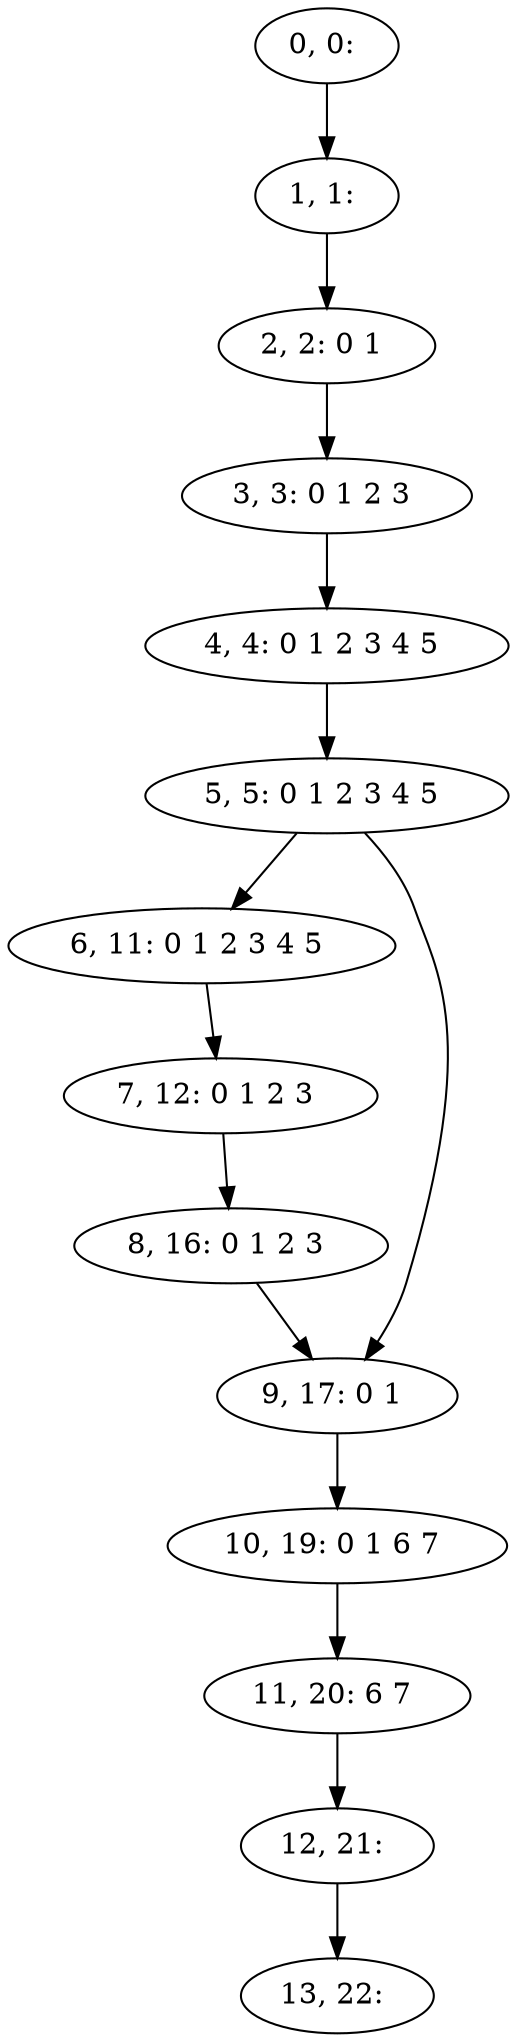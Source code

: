digraph G {
0[label="0, 0: "];
1[label="1, 1: "];
2[label="2, 2: 0 1 "];
3[label="3, 3: 0 1 2 3 "];
4[label="4, 4: 0 1 2 3 4 5 "];
5[label="5, 5: 0 1 2 3 4 5 "];
6[label="6, 11: 0 1 2 3 4 5 "];
7[label="7, 12: 0 1 2 3 "];
8[label="8, 16: 0 1 2 3 "];
9[label="9, 17: 0 1 "];
10[label="10, 19: 0 1 6 7 "];
11[label="11, 20: 6 7 "];
12[label="12, 21: "];
13[label="13, 22: "];
0->1 ;
1->2 ;
2->3 ;
3->4 ;
4->5 ;
5->6 ;
5->9 ;
6->7 ;
7->8 ;
8->9 ;
9->10 ;
10->11 ;
11->12 ;
12->13 ;
}
